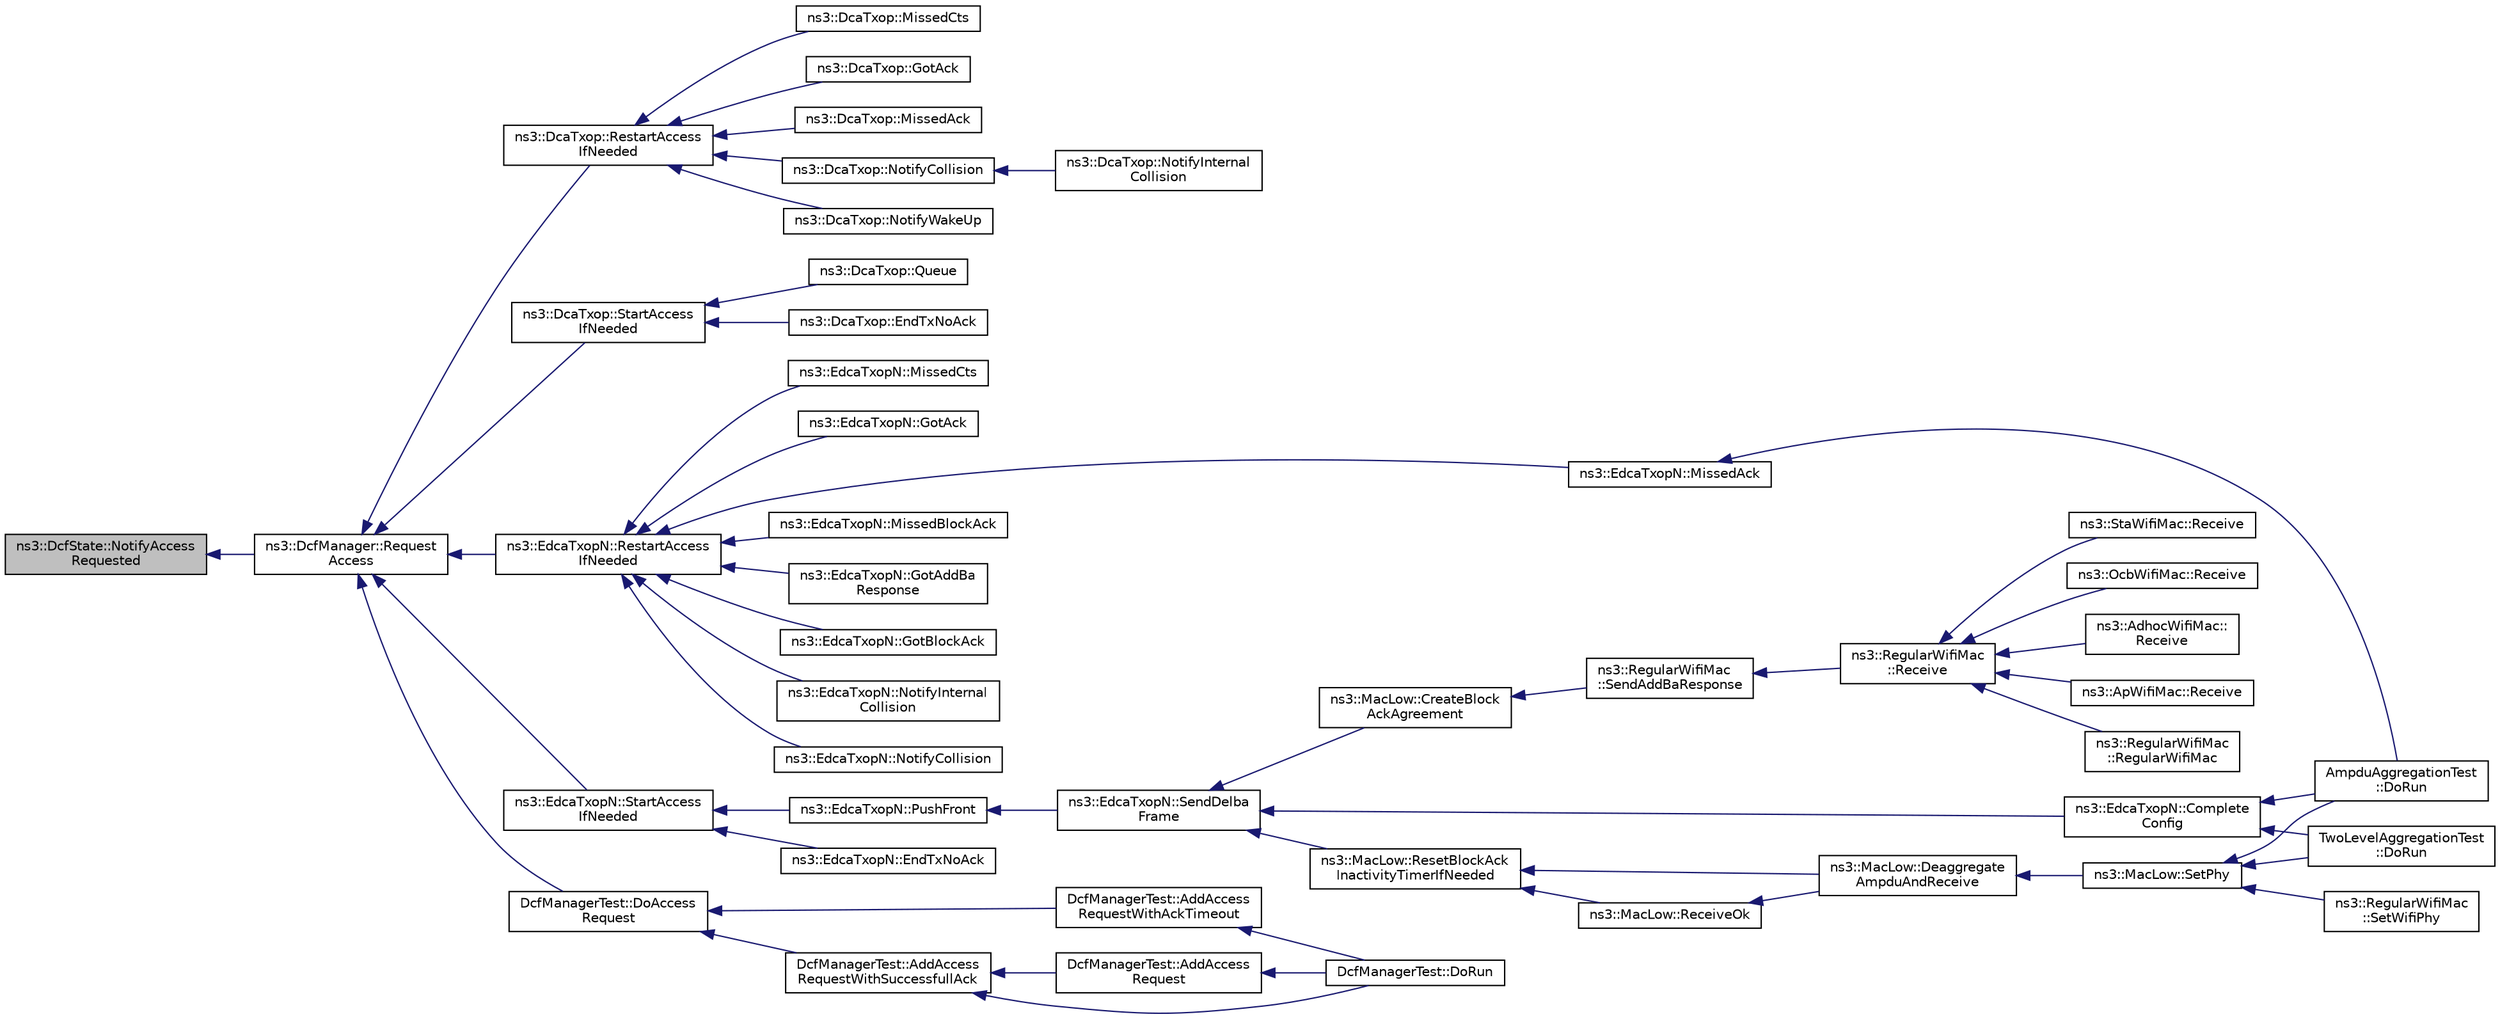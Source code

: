 digraph "ns3::DcfState::NotifyAccessRequested"
{
  edge [fontname="Helvetica",fontsize="10",labelfontname="Helvetica",labelfontsize="10"];
  node [fontname="Helvetica",fontsize="10",shape=record];
  rankdir="LR";
  Node1 [label="ns3::DcfState::NotifyAccess\lRequested",height=0.2,width=0.4,color="black", fillcolor="grey75", style="filled", fontcolor="black"];
  Node1 -> Node2 [dir="back",color="midnightblue",fontsize="10",style="solid"];
  Node2 [label="ns3::DcfManager::Request\lAccess",height=0.2,width=0.4,color="black", fillcolor="white", style="filled",URL="$de/d60/classns3_1_1DcfManager.html#a34f321cc7651b9bc9ac254af83521363"];
  Node2 -> Node3 [dir="back",color="midnightblue",fontsize="10",style="solid"];
  Node3 [label="ns3::DcaTxop::RestartAccess\lIfNeeded",height=0.2,width=0.4,color="black", fillcolor="white", style="filled",URL="$d3/d74/classns3_1_1DcaTxop.html#a65407479debe7f98691c133c6e325c19"];
  Node3 -> Node4 [dir="back",color="midnightblue",fontsize="10",style="solid"];
  Node4 [label="ns3::DcaTxop::NotifyCollision",height=0.2,width=0.4,color="black", fillcolor="white", style="filled",URL="$d3/d74/classns3_1_1DcaTxop.html#a852bfd27ace4922eb7437749a4b6ea0f"];
  Node4 -> Node5 [dir="back",color="midnightblue",fontsize="10",style="solid"];
  Node5 [label="ns3::DcaTxop::NotifyInternal\lCollision",height=0.2,width=0.4,color="black", fillcolor="white", style="filled",URL="$d3/d74/classns3_1_1DcaTxop.html#aad188df940ef1f1efe9ea0685b67a35d"];
  Node3 -> Node6 [dir="back",color="midnightblue",fontsize="10",style="solid"];
  Node6 [label="ns3::DcaTxop::NotifyWakeUp",height=0.2,width=0.4,color="black", fillcolor="white", style="filled",URL="$d3/d74/classns3_1_1DcaTxop.html#ae5e42a39be0fc0fd8796df97f7bd19b6"];
  Node3 -> Node7 [dir="back",color="midnightblue",fontsize="10",style="solid"];
  Node7 [label="ns3::DcaTxop::MissedCts",height=0.2,width=0.4,color="black", fillcolor="white", style="filled",URL="$d3/d74/classns3_1_1DcaTxop.html#af27914f05cda12aa0fc6245f054c45bd"];
  Node3 -> Node8 [dir="back",color="midnightblue",fontsize="10",style="solid"];
  Node8 [label="ns3::DcaTxop::GotAck",height=0.2,width=0.4,color="black", fillcolor="white", style="filled",URL="$d3/d74/classns3_1_1DcaTxop.html#ae886b71f06cb39fd4affb03576fd3701"];
  Node3 -> Node9 [dir="back",color="midnightblue",fontsize="10",style="solid"];
  Node9 [label="ns3::DcaTxop::MissedAck",height=0.2,width=0.4,color="black", fillcolor="white", style="filled",URL="$d3/d74/classns3_1_1DcaTxop.html#ad3e81e84ae17a53ba12407f5954ca96a"];
  Node2 -> Node10 [dir="back",color="midnightblue",fontsize="10",style="solid"];
  Node10 [label="ns3::DcaTxop::StartAccess\lIfNeeded",height=0.2,width=0.4,color="black", fillcolor="white", style="filled",URL="$d3/d74/classns3_1_1DcaTxop.html#a85315ad3ea316cc583603e4be29abefc"];
  Node10 -> Node11 [dir="back",color="midnightblue",fontsize="10",style="solid"];
  Node11 [label="ns3::DcaTxop::Queue",height=0.2,width=0.4,color="black", fillcolor="white", style="filled",URL="$d3/d74/classns3_1_1DcaTxop.html#a81822147a9d3f8db1759e4cb5d568f7c"];
  Node10 -> Node12 [dir="back",color="midnightblue",fontsize="10",style="solid"];
  Node12 [label="ns3::DcaTxop::EndTxNoAck",height=0.2,width=0.4,color="black", fillcolor="white", style="filled",URL="$d3/d74/classns3_1_1DcaTxop.html#a49f0531900461b87bd1065780ae4caae"];
  Node2 -> Node13 [dir="back",color="midnightblue",fontsize="10",style="solid"];
  Node13 [label="ns3::EdcaTxopN::RestartAccess\lIfNeeded",height=0.2,width=0.4,color="black", fillcolor="white", style="filled",URL="$dc/db8/classns3_1_1EdcaTxopN.html#a83b65be22340dc3f27d08a453cf3831f"];
  Node13 -> Node14 [dir="back",color="midnightblue",fontsize="10",style="solid"];
  Node14 [label="ns3::EdcaTxopN::NotifyInternal\lCollision",height=0.2,width=0.4,color="black", fillcolor="white", style="filled",URL="$dc/db8/classns3_1_1EdcaTxopN.html#a900ab43f62b74939c62121562d1969e2"];
  Node13 -> Node15 [dir="back",color="midnightblue",fontsize="10",style="solid"];
  Node15 [label="ns3::EdcaTxopN::NotifyCollision",height=0.2,width=0.4,color="black", fillcolor="white", style="filled",URL="$dc/db8/classns3_1_1EdcaTxopN.html#aa9dd10b3b7236f93d7461b174888e2a8"];
  Node13 -> Node16 [dir="back",color="midnightblue",fontsize="10",style="solid"];
  Node16 [label="ns3::EdcaTxopN::MissedCts",height=0.2,width=0.4,color="black", fillcolor="white", style="filled",URL="$dc/db8/classns3_1_1EdcaTxopN.html#ab6f7016d503472174ce9fef2fd45de8e"];
  Node13 -> Node17 [dir="back",color="midnightblue",fontsize="10",style="solid"];
  Node17 [label="ns3::EdcaTxopN::GotAck",height=0.2,width=0.4,color="black", fillcolor="white", style="filled",URL="$dc/db8/classns3_1_1EdcaTxopN.html#acd117ddd03aa1b3abac3bca9830ee895"];
  Node13 -> Node18 [dir="back",color="midnightblue",fontsize="10",style="solid"];
  Node18 [label="ns3::EdcaTxopN::MissedAck",height=0.2,width=0.4,color="black", fillcolor="white", style="filled",URL="$dc/db8/classns3_1_1EdcaTxopN.html#ad16ece50ac2937e5cdfeae010d4b5c88"];
  Node18 -> Node19 [dir="back",color="midnightblue",fontsize="10",style="solid"];
  Node19 [label="AmpduAggregationTest\l::DoRun",height=0.2,width=0.4,color="black", fillcolor="white", style="filled",URL="$d2/db5/classAmpduAggregationTest.html#a7414dc8d4dd982ab4c1eaadb5b2c693d",tooltip="Implementation to actually run this TestCase. "];
  Node13 -> Node20 [dir="back",color="midnightblue",fontsize="10",style="solid"];
  Node20 [label="ns3::EdcaTxopN::MissedBlockAck",height=0.2,width=0.4,color="black", fillcolor="white", style="filled",URL="$dc/db8/classns3_1_1EdcaTxopN.html#a91aae2c1ab764e8e4cb857ef97fa235b"];
  Node13 -> Node21 [dir="back",color="midnightblue",fontsize="10",style="solid"];
  Node21 [label="ns3::EdcaTxopN::GotAddBa\lResponse",height=0.2,width=0.4,color="black", fillcolor="white", style="filled",URL="$dc/db8/classns3_1_1EdcaTxopN.html#ac3089ca4272d45b23293a7481e0922e0"];
  Node13 -> Node22 [dir="back",color="midnightblue",fontsize="10",style="solid"];
  Node22 [label="ns3::EdcaTxopN::GotBlockAck",height=0.2,width=0.4,color="black", fillcolor="white", style="filled",URL="$dc/db8/classns3_1_1EdcaTxopN.html#a36c24d5a9717893466eaadda6bd66cc5"];
  Node2 -> Node23 [dir="back",color="midnightblue",fontsize="10",style="solid"];
  Node23 [label="ns3::EdcaTxopN::StartAccess\lIfNeeded",height=0.2,width=0.4,color="black", fillcolor="white", style="filled",URL="$dc/db8/classns3_1_1EdcaTxopN.html#a28a7052f217ed15058697197350d9801"];
  Node23 -> Node24 [dir="back",color="midnightblue",fontsize="10",style="solid"];
  Node24 [label="ns3::EdcaTxopN::EndTxNoAck",height=0.2,width=0.4,color="black", fillcolor="white", style="filled",URL="$dc/db8/classns3_1_1EdcaTxopN.html#a380e84736ede287cc8d26c1012828412"];
  Node23 -> Node25 [dir="back",color="midnightblue",fontsize="10",style="solid"];
  Node25 [label="ns3::EdcaTxopN::PushFront",height=0.2,width=0.4,color="black", fillcolor="white", style="filled",URL="$dc/db8/classns3_1_1EdcaTxopN.html#a4ff1922de0b92b5f6a9104b714d82c0b"];
  Node25 -> Node26 [dir="back",color="midnightblue",fontsize="10",style="solid"];
  Node26 [label="ns3::EdcaTxopN::SendDelba\lFrame",height=0.2,width=0.4,color="black", fillcolor="white", style="filled",URL="$dc/db8/classns3_1_1EdcaTxopN.html#a3a14d846328f0d5447f44d7c2f3c607e"];
  Node26 -> Node27 [dir="back",color="midnightblue",fontsize="10",style="solid"];
  Node27 [label="ns3::EdcaTxopN::Complete\lConfig",height=0.2,width=0.4,color="black", fillcolor="white", style="filled",URL="$dc/db8/classns3_1_1EdcaTxopN.html#aeca53fddb95468e9e56ee452adf8b263"];
  Node27 -> Node19 [dir="back",color="midnightblue",fontsize="10",style="solid"];
  Node27 -> Node28 [dir="back",color="midnightblue",fontsize="10",style="solid"];
  Node28 [label="TwoLevelAggregationTest\l::DoRun",height=0.2,width=0.4,color="black", fillcolor="white", style="filled",URL="$db/d72/classTwoLevelAggregationTest.html#a40c6f5f8be6c48673d0bfd218d95afe0",tooltip="Implementation to actually run this TestCase. "];
  Node26 -> Node29 [dir="back",color="midnightblue",fontsize="10",style="solid"];
  Node29 [label="ns3::MacLow::CreateBlock\lAckAgreement",height=0.2,width=0.4,color="black", fillcolor="white", style="filled",URL="$d3/da6/classns3_1_1MacLow.html#ab70f7f727b5f9e1e1357a73e29ba7f82"];
  Node29 -> Node30 [dir="back",color="midnightblue",fontsize="10",style="solid"];
  Node30 [label="ns3::RegularWifiMac\l::SendAddBaResponse",height=0.2,width=0.4,color="black", fillcolor="white", style="filled",URL="$df/db9/classns3_1_1RegularWifiMac.html#a7f68e740fc48cfc03df7330077af8113"];
  Node30 -> Node31 [dir="back",color="midnightblue",fontsize="10",style="solid"];
  Node31 [label="ns3::RegularWifiMac\l::Receive",height=0.2,width=0.4,color="black", fillcolor="white", style="filled",URL="$df/db9/classns3_1_1RegularWifiMac.html#a9abbbcea65b6dc416ab1b44785c40e9f"];
  Node31 -> Node32 [dir="back",color="midnightblue",fontsize="10",style="solid"];
  Node32 [label="ns3::OcbWifiMac::Receive",height=0.2,width=0.4,color="black", fillcolor="white", style="filled",URL="$d0/dd1/classns3_1_1OcbWifiMac.html#ad025b0fd981998bf3c527a9c4a719962"];
  Node31 -> Node33 [dir="back",color="midnightblue",fontsize="10",style="solid"];
  Node33 [label="ns3::AdhocWifiMac::\lReceive",height=0.2,width=0.4,color="black", fillcolor="white", style="filled",URL="$da/dec/classns3_1_1AdhocWifiMac.html#a5abc017d64f109b0599e9cc123cbfeb8"];
  Node31 -> Node34 [dir="back",color="midnightblue",fontsize="10",style="solid"];
  Node34 [label="ns3::ApWifiMac::Receive",height=0.2,width=0.4,color="black", fillcolor="white", style="filled",URL="$d0/d51/classns3_1_1ApWifiMac.html#ab7e832f29bf91319e3ecdf0de7d5d598"];
  Node31 -> Node35 [dir="back",color="midnightblue",fontsize="10",style="solid"];
  Node35 [label="ns3::RegularWifiMac\l::RegularWifiMac",height=0.2,width=0.4,color="black", fillcolor="white", style="filled",URL="$df/db9/classns3_1_1RegularWifiMac.html#a56bc0e2b8ecde6fc50e6f8921ce64957"];
  Node31 -> Node36 [dir="back",color="midnightblue",fontsize="10",style="solid"];
  Node36 [label="ns3::StaWifiMac::Receive",height=0.2,width=0.4,color="black", fillcolor="white", style="filled",URL="$de/dbf/classns3_1_1StaWifiMac.html#ac11352c9502acc4b612224fc172c28f8"];
  Node26 -> Node37 [dir="back",color="midnightblue",fontsize="10",style="solid"];
  Node37 [label="ns3::MacLow::ResetBlockAck\lInactivityTimerIfNeeded",height=0.2,width=0.4,color="black", fillcolor="white", style="filled",URL="$d3/da6/classns3_1_1MacLow.html#aafa012c5d2dde80484d6546c802f02f8"];
  Node37 -> Node38 [dir="back",color="midnightblue",fontsize="10",style="solid"];
  Node38 [label="ns3::MacLow::ReceiveOk",height=0.2,width=0.4,color="black", fillcolor="white", style="filled",URL="$d3/da6/classns3_1_1MacLow.html#ade59e3a5e41c6ccbafd93501d7e9fbc0"];
  Node38 -> Node39 [dir="back",color="midnightblue",fontsize="10",style="solid"];
  Node39 [label="ns3::MacLow::Deaggregate\lAmpduAndReceive",height=0.2,width=0.4,color="black", fillcolor="white", style="filled",URL="$d3/da6/classns3_1_1MacLow.html#a7380c5a3adcd88beda938bfa8447d7c5"];
  Node39 -> Node40 [dir="back",color="midnightblue",fontsize="10",style="solid"];
  Node40 [label="ns3::MacLow::SetPhy",height=0.2,width=0.4,color="black", fillcolor="white", style="filled",URL="$d3/da6/classns3_1_1MacLow.html#a1f2c6e12277422c081fa92f8edfe66e8"];
  Node40 -> Node41 [dir="back",color="midnightblue",fontsize="10",style="solid"];
  Node41 [label="ns3::RegularWifiMac\l::SetWifiPhy",height=0.2,width=0.4,color="black", fillcolor="white", style="filled",URL="$df/db9/classns3_1_1RegularWifiMac.html#a28e7c0a23027e1fc16f259e52b197ee9"];
  Node40 -> Node19 [dir="back",color="midnightblue",fontsize="10",style="solid"];
  Node40 -> Node28 [dir="back",color="midnightblue",fontsize="10",style="solid"];
  Node37 -> Node39 [dir="back",color="midnightblue",fontsize="10",style="solid"];
  Node2 -> Node42 [dir="back",color="midnightblue",fontsize="10",style="solid"];
  Node42 [label="DcfManagerTest::DoAccess\lRequest",height=0.2,width=0.4,color="black", fillcolor="white", style="filled",URL="$df/d99/classDcfManagerTest.html#a51da33e9cc1cd9cef470ea06e9b2fb4a"];
  Node42 -> Node43 [dir="back",color="midnightblue",fontsize="10",style="solid"];
  Node43 [label="DcfManagerTest::AddAccess\lRequestWithAckTimeout",height=0.2,width=0.4,color="black", fillcolor="white", style="filled",URL="$df/d99/classDcfManagerTest.html#aac77cbb3419f2760b9695e7b79353aed"];
  Node43 -> Node44 [dir="back",color="midnightblue",fontsize="10",style="solid"];
  Node44 [label="DcfManagerTest::DoRun",height=0.2,width=0.4,color="black", fillcolor="white", style="filled",URL="$df/d99/classDcfManagerTest.html#a390064219f500f8f6934c072a7200cd6",tooltip="Implementation to actually run this TestCase. "];
  Node42 -> Node45 [dir="back",color="midnightblue",fontsize="10",style="solid"];
  Node45 [label="DcfManagerTest::AddAccess\lRequestWithSuccessfullAck",height=0.2,width=0.4,color="black", fillcolor="white", style="filled",URL="$df/d99/classDcfManagerTest.html#a98a7afae46c656a90246728368e2816a"];
  Node45 -> Node46 [dir="back",color="midnightblue",fontsize="10",style="solid"];
  Node46 [label="DcfManagerTest::AddAccess\lRequest",height=0.2,width=0.4,color="black", fillcolor="white", style="filled",URL="$df/d99/classDcfManagerTest.html#a1f016026b88c036eed9ce87bfc32b71a"];
  Node46 -> Node44 [dir="back",color="midnightblue",fontsize="10",style="solid"];
  Node45 -> Node44 [dir="back",color="midnightblue",fontsize="10",style="solid"];
}

